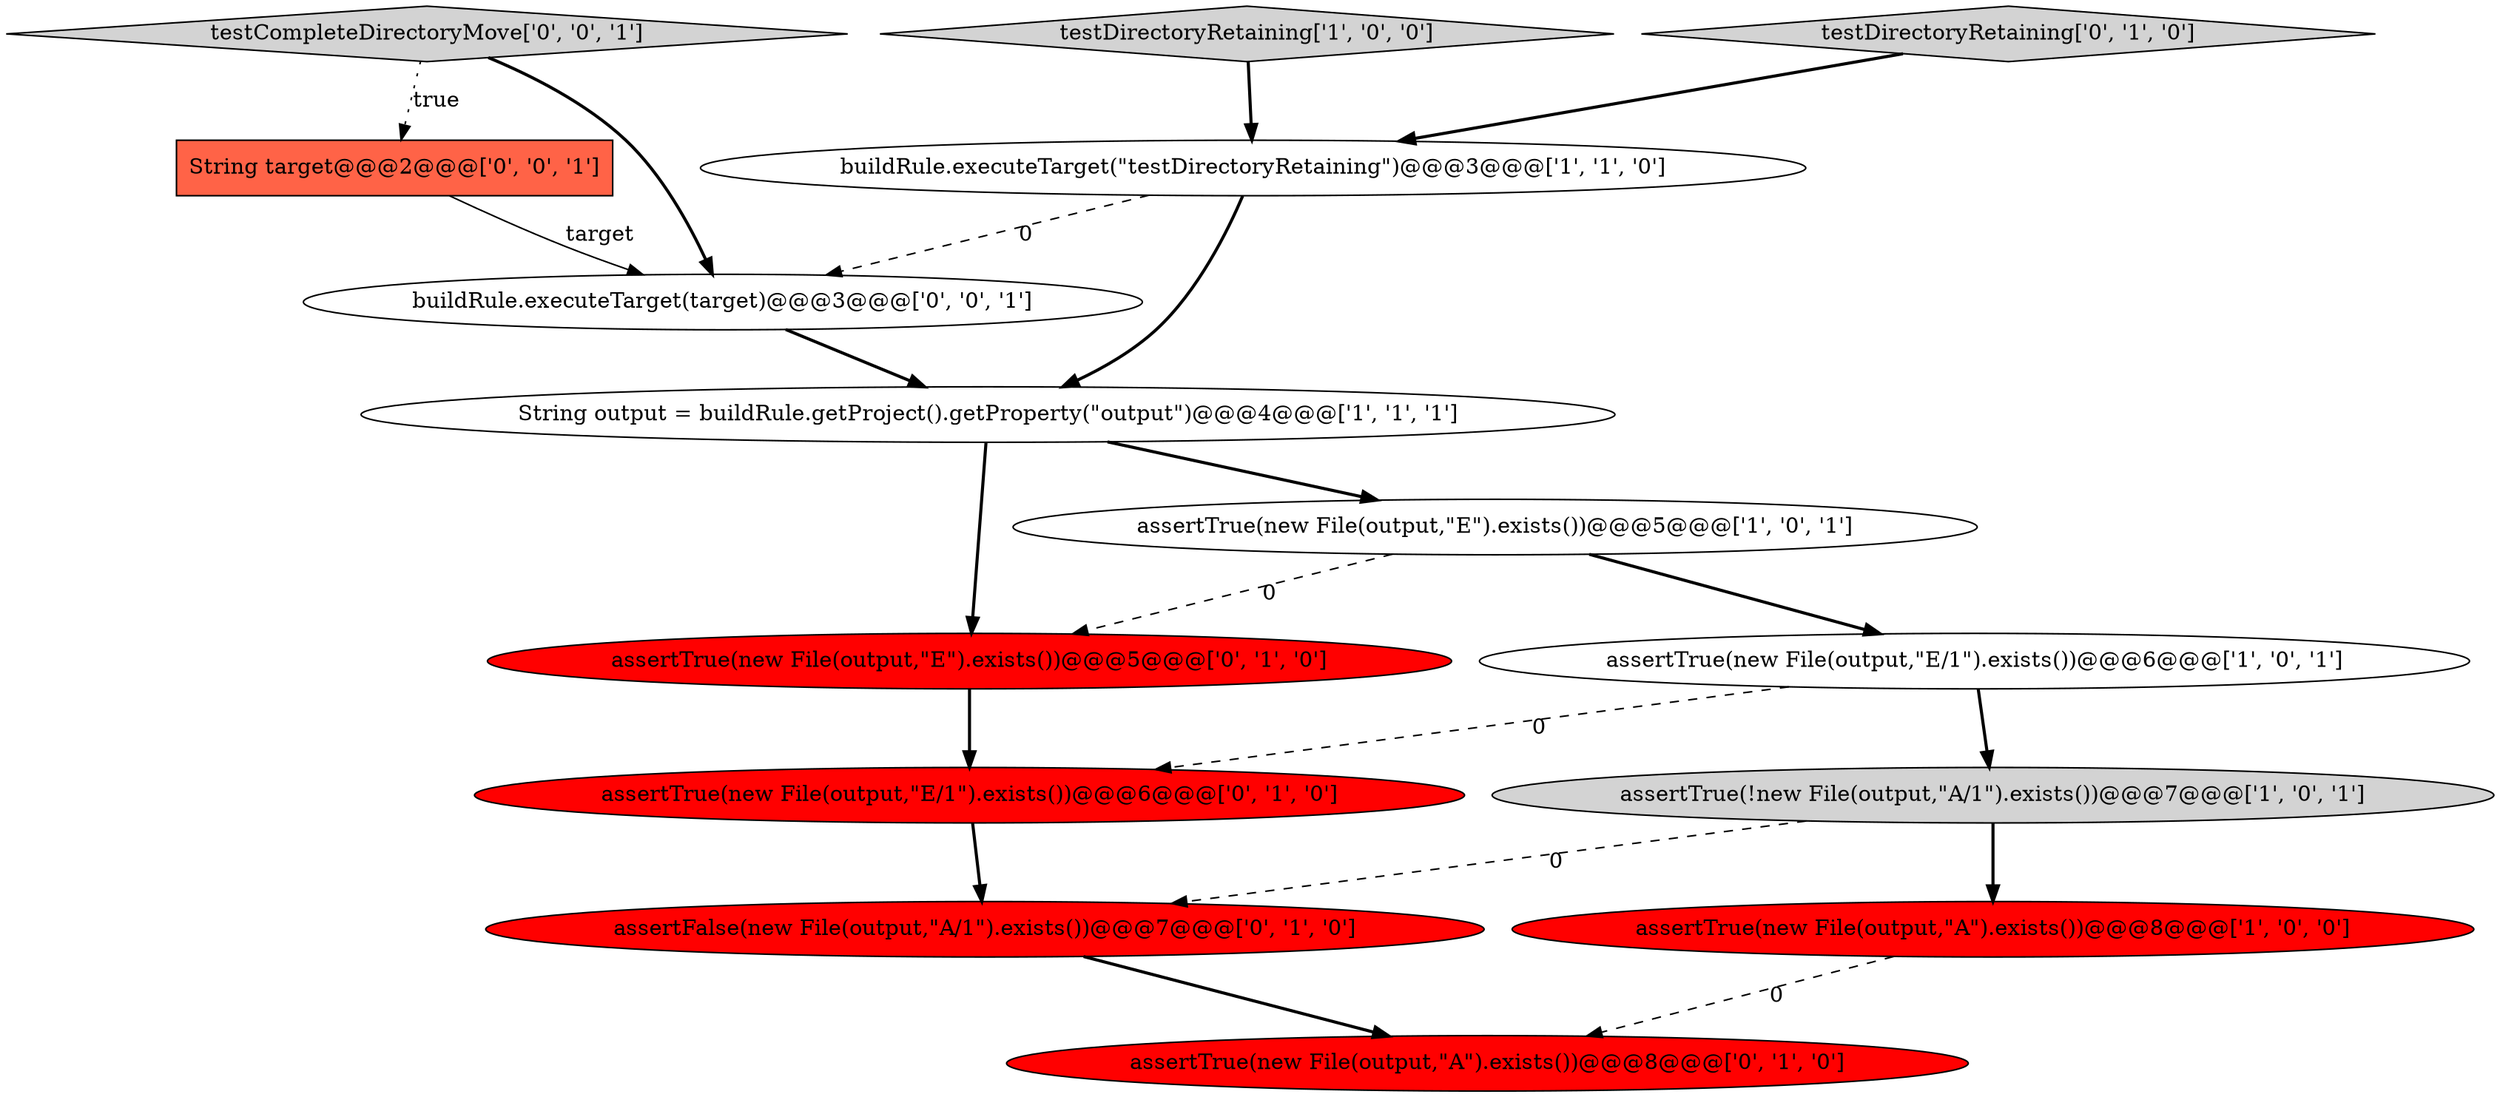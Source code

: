 digraph {
14 [style = filled, label = "testCompleteDirectoryMove['0', '0', '1']", fillcolor = lightgray, shape = diamond image = "AAA0AAABBB3BBB"];
11 [style = filled, label = "assertTrue(new File(output,\"E\").exists())@@@5@@@['0', '1', '0']", fillcolor = red, shape = ellipse image = "AAA1AAABBB2BBB"];
1 [style = filled, label = "assertTrue(new File(output,\"E/1\").exists())@@@6@@@['1', '0', '1']", fillcolor = white, shape = ellipse image = "AAA0AAABBB1BBB"];
4 [style = filled, label = "testDirectoryRetaining['1', '0', '0']", fillcolor = lightgray, shape = diamond image = "AAA0AAABBB1BBB"];
6 [style = filled, label = "buildRule.executeTarget(\"testDirectoryRetaining\")@@@3@@@['1', '1', '0']", fillcolor = white, shape = ellipse image = "AAA0AAABBB1BBB"];
10 [style = filled, label = "testDirectoryRetaining['0', '1', '0']", fillcolor = lightgray, shape = diamond image = "AAA0AAABBB2BBB"];
13 [style = filled, label = "String target@@@2@@@['0', '0', '1']", fillcolor = tomato, shape = box image = "AAA0AAABBB3BBB"];
9 [style = filled, label = "assertFalse(new File(output,\"A/1\").exists())@@@7@@@['0', '1', '0']", fillcolor = red, shape = ellipse image = "AAA1AAABBB2BBB"];
2 [style = filled, label = "assertTrue(!new File(output,\"A/1\").exists())@@@7@@@['1', '0', '1']", fillcolor = lightgray, shape = ellipse image = "AAA0AAABBB1BBB"];
7 [style = filled, label = "assertTrue(new File(output,\"A\").exists())@@@8@@@['0', '1', '0']", fillcolor = red, shape = ellipse image = "AAA1AAABBB2BBB"];
8 [style = filled, label = "assertTrue(new File(output,\"E/1\").exists())@@@6@@@['0', '1', '0']", fillcolor = red, shape = ellipse image = "AAA1AAABBB2BBB"];
0 [style = filled, label = "assertTrue(new File(output,\"E\").exists())@@@5@@@['1', '0', '1']", fillcolor = white, shape = ellipse image = "AAA0AAABBB1BBB"];
5 [style = filled, label = "String output = buildRule.getProject().getProperty(\"output\")@@@4@@@['1', '1', '1']", fillcolor = white, shape = ellipse image = "AAA0AAABBB1BBB"];
3 [style = filled, label = "assertTrue(new File(output,\"A\").exists())@@@8@@@['1', '0', '0']", fillcolor = red, shape = ellipse image = "AAA1AAABBB1BBB"];
12 [style = filled, label = "buildRule.executeTarget(target)@@@3@@@['0', '0', '1']", fillcolor = white, shape = ellipse image = "AAA0AAABBB3BBB"];
11->8 [style = bold, label=""];
1->8 [style = dashed, label="0"];
6->5 [style = bold, label=""];
14->13 [style = dotted, label="true"];
1->2 [style = bold, label=""];
5->11 [style = bold, label=""];
0->11 [style = dashed, label="0"];
12->5 [style = bold, label=""];
5->0 [style = bold, label=""];
9->7 [style = bold, label=""];
2->9 [style = dashed, label="0"];
4->6 [style = bold, label=""];
3->7 [style = dashed, label="0"];
0->1 [style = bold, label=""];
10->6 [style = bold, label=""];
13->12 [style = solid, label="target"];
14->12 [style = bold, label=""];
2->3 [style = bold, label=""];
8->9 [style = bold, label=""];
6->12 [style = dashed, label="0"];
}
